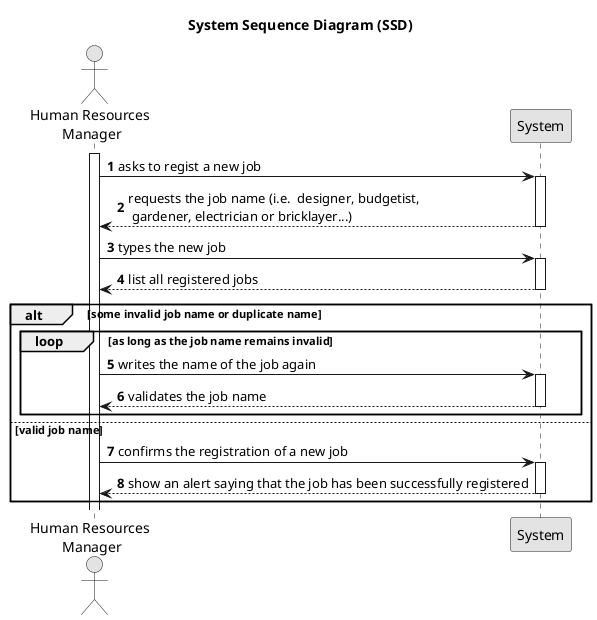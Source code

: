@startuml
skinparam monochrome true
skinparam packageStyle rectangle
skinparam shadowing false

title System Sequence Diagram (SSD)

autonumber

actor "Human Resources \nManager" as HRM
participant "System" as System

activate HRM

    HRM -> System : asks to regist a new job
        activate System

    System --> HRM : requests the job name (i.e.  designer, budgetist,\n gardener, electrician or bricklayer...)
        deactivate System

    HRM -> System : types the new job
        activate System

    System --> HRM : list all registered jobs
        deactivate System

    alt some invalid job name or duplicate name
        loop as long as the job name remains invalid
            HRM -> System : writes the name of the job again
                activate System

            System --> HRM : validates the job name
                deactivate System
        end
    else valid job name
        HRM -> System : confirms the registration of a new job
            activate System

        System --> HRM : show an alert saying that the job has been successfully registered
            deactivate System
    end

@enduml